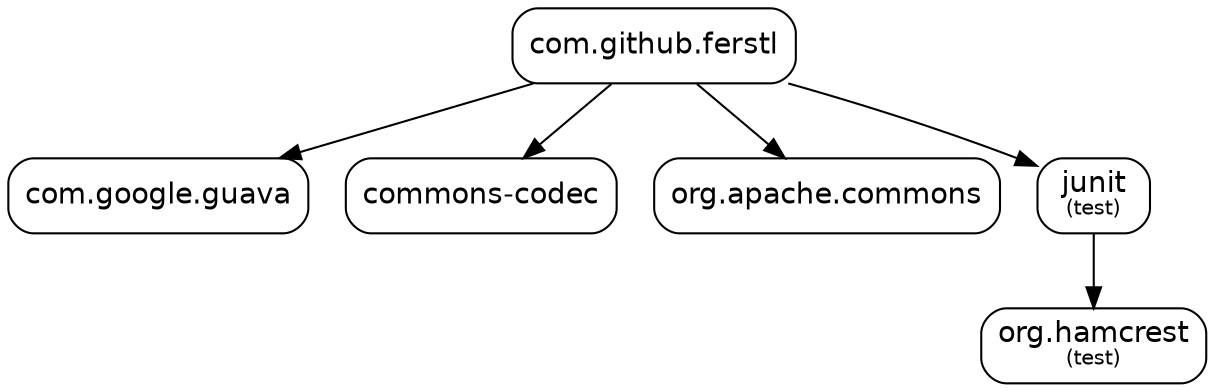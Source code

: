 digraph "module-2" {
  node [shape="box",style="rounded",fontname="Helvetica",fontsize="14"]
  edge [fontsize="10",fontname="Helvetica"]

  // Node Definitions:
  "com.github.ferstl:compile"[label=<<font point-size="14">com.github.ferstl</font>>]
  "com.google.guava:compile"[label=<<font point-size="14">com.google.guava</font>>]
  "commons-codec:compile"[label=<<font point-size="14">commons-codec</font>>]
  "org.apache.commons:compile"[label=<<font point-size="14">org.apache.commons</font>>]
  "junit:test"[label=<<font point-size="14">junit</font><font point-size="10"><br/>(test)</font>>]
  "org.hamcrest:test"[label=<<font point-size="14">org.hamcrest</font><font point-size="10"><br/>(test)</font>>]

  // Edge Definitions:
  "com.github.ferstl:compile" -> "com.google.guava:compile"
  "com.github.ferstl:compile" -> "commons-codec:compile"
  "com.github.ferstl:compile" -> "org.apache.commons:compile"
  "junit:test" -> "org.hamcrest:test"
  "com.github.ferstl:compile" -> "junit:test"
}
